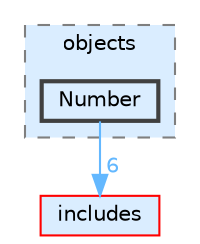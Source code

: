 digraph "lib/types/objects/Number"
{
 // LATEX_PDF_SIZE
  bgcolor="transparent";
  edge [fontname=Helvetica,fontsize=10,labelfontname=Helvetica,labelfontsize=10];
  node [fontname=Helvetica,fontsize=10,shape=box,height=0.2,width=0.4];
  compound=true
  subgraph clusterdir_5cf2d1decf7560474321a2736fa1e755 {
    graph [ bgcolor="#daedff", pencolor="grey50", label="objects", fontname=Helvetica,fontsize=10 style="filled,dashed", URL="dir_5cf2d1decf7560474321a2736fa1e755.html",tooltip=""]
  dir_f079aee3a6fd104e067379379838b280 [label="Number", fillcolor="#daedff", color="grey25", style="filled,bold", URL="dir_f079aee3a6fd104e067379379838b280.html",tooltip=""];
  }
  dir_09e761304027c904456130627fd4dcf5 [label="includes", fillcolor="#daedff", color="red", style="filled", URL="dir_09e761304027c904456130627fd4dcf5.html",tooltip=""];
  dir_f079aee3a6fd104e067379379838b280->dir_09e761304027c904456130627fd4dcf5 [headlabel="6", labeldistance=1.5 headhref="dir_000021_000015.html" href="dir_000021_000015.html" color="steelblue1" fontcolor="steelblue1"];
}
